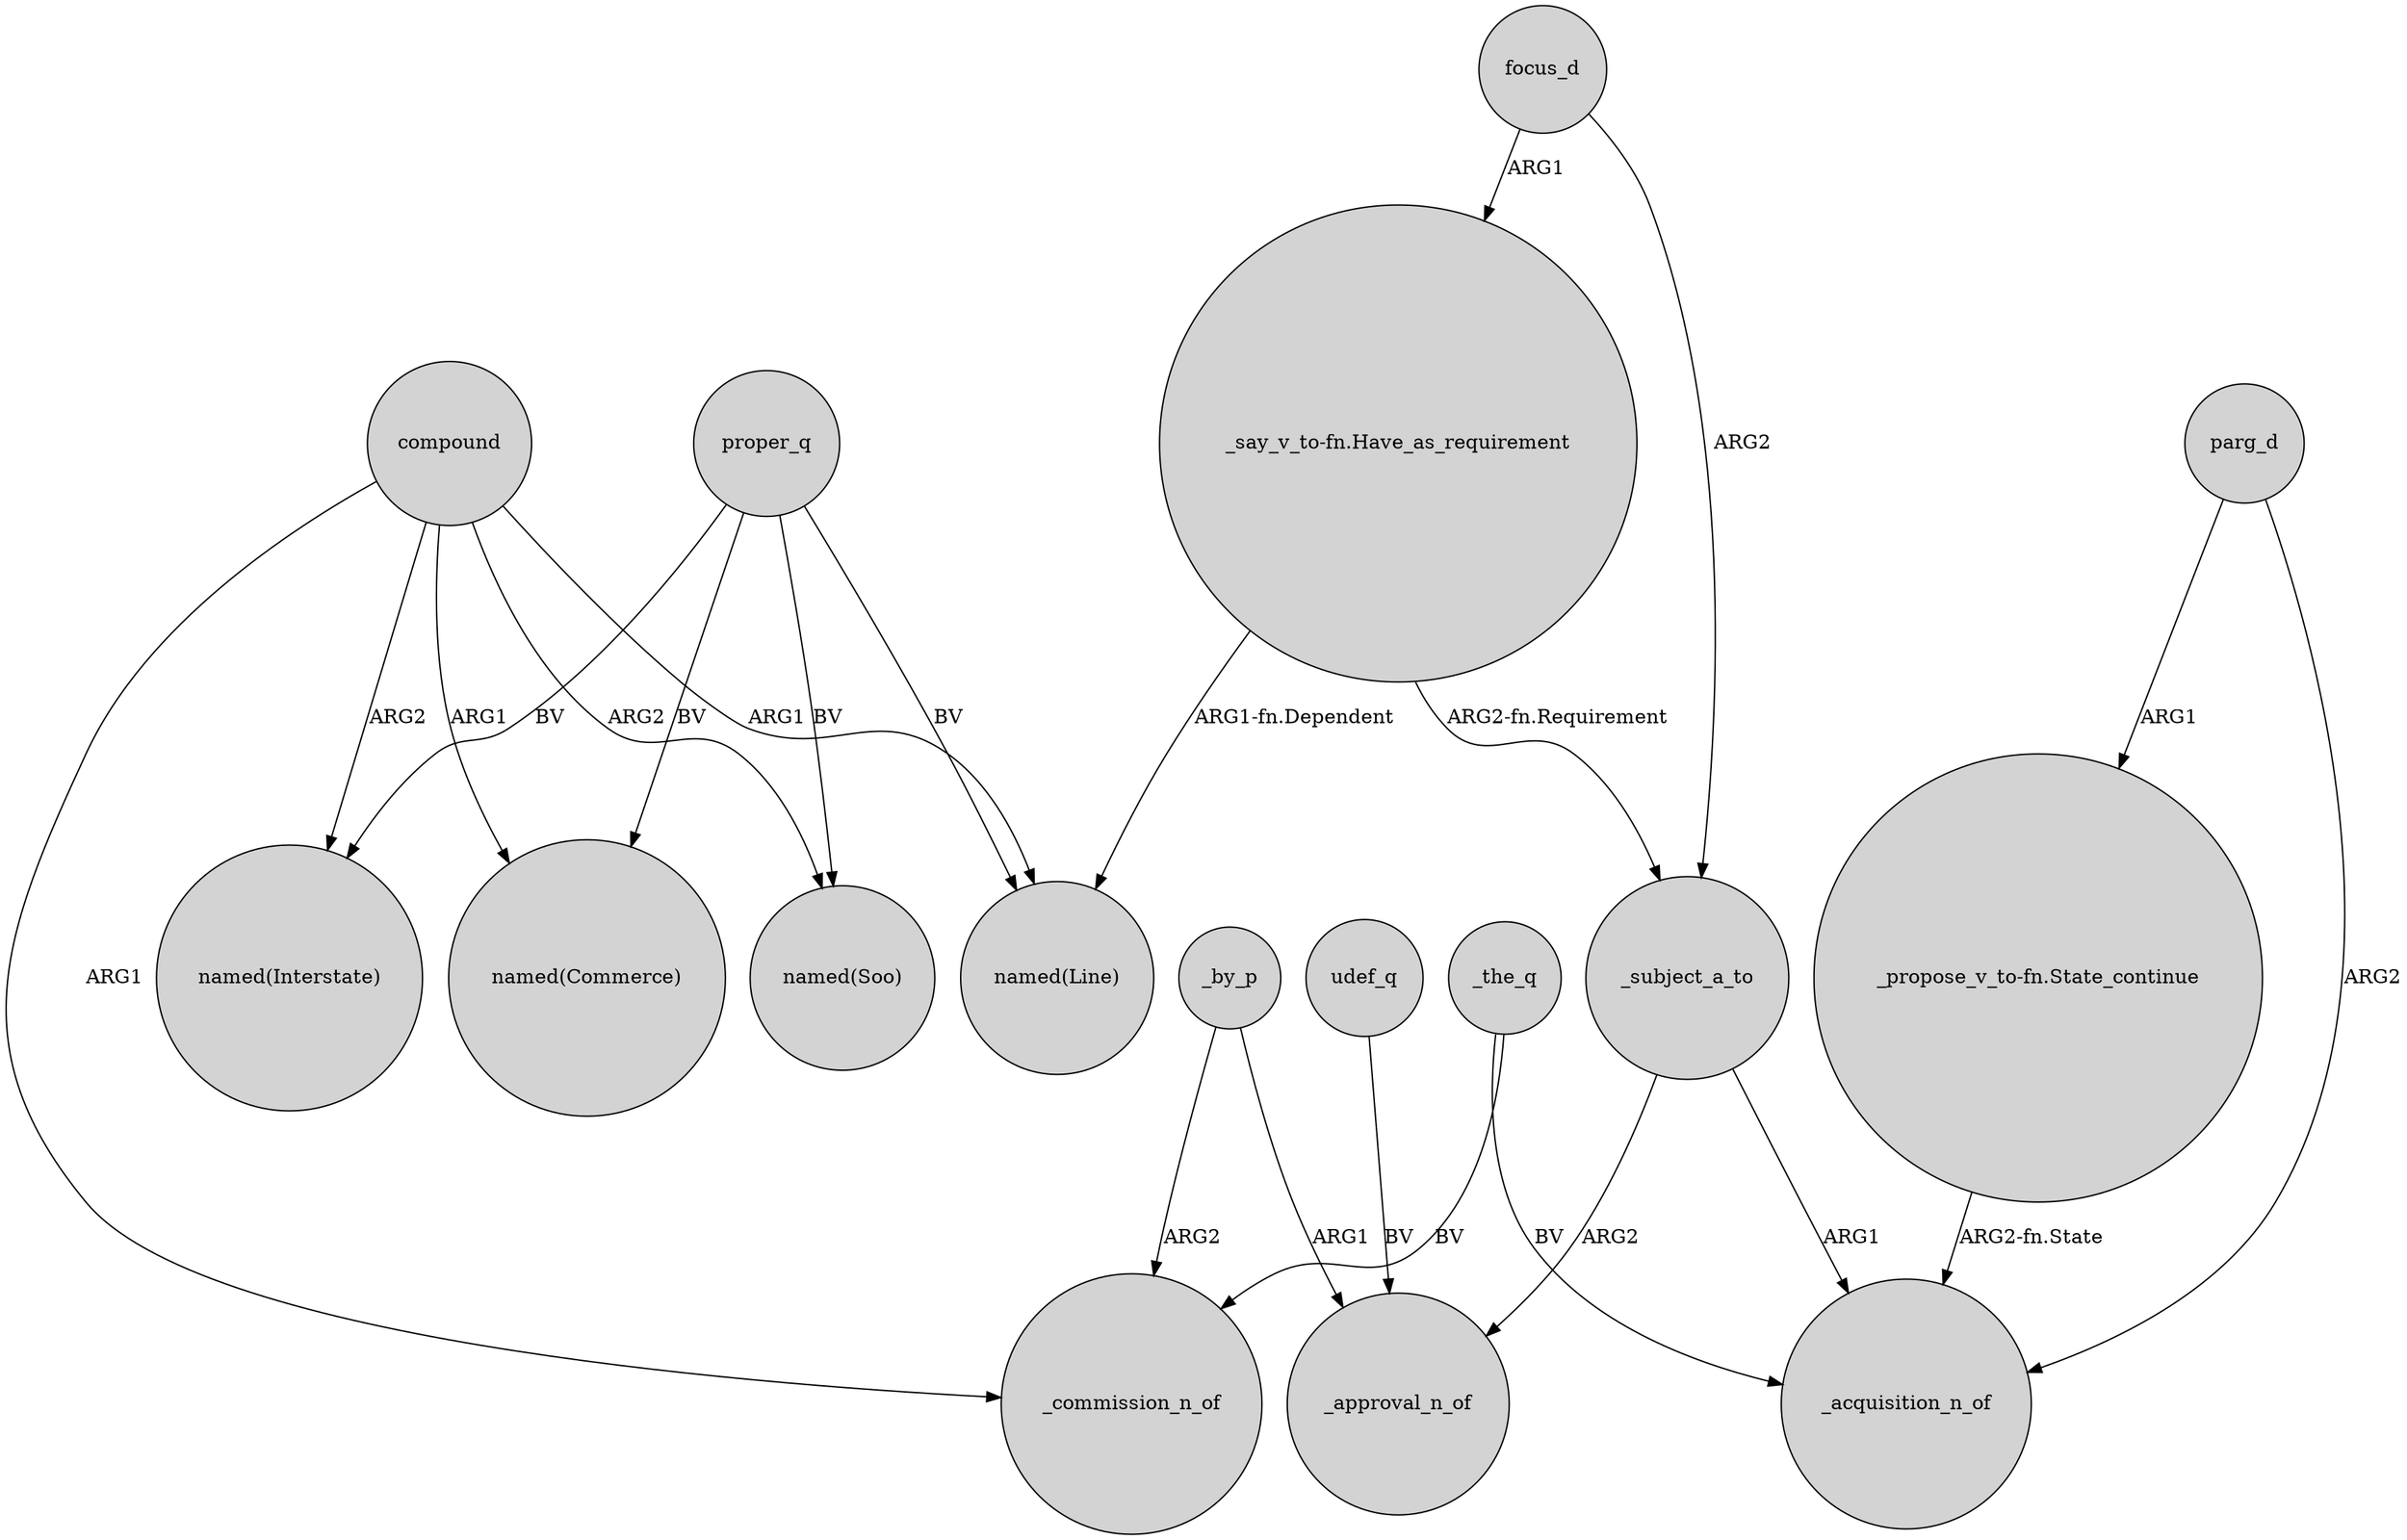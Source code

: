 digraph {
	node [shape=circle style=filled]
	proper_q -> "named(Interstate)" [label=BV]
	compound -> "named(Line)" [label=ARG1]
	udef_q -> _approval_n_of [label=BV]
	focus_d -> _subject_a_to [label=ARG2]
	parg_d -> _acquisition_n_of [label=ARG2]
	focus_d -> "_say_v_to-fn.Have_as_requirement" [label=ARG1]
	parg_d -> "_propose_v_to-fn.State_continue" [label=ARG1]
	"_say_v_to-fn.Have_as_requirement" -> "named(Line)" [label="ARG1-fn.Dependent"]
	_subject_a_to -> _acquisition_n_of [label=ARG1]
	_by_p -> _approval_n_of [label=ARG1]
	"_say_v_to-fn.Have_as_requirement" -> _subject_a_to [label="ARG2-fn.Requirement"]
	_the_q -> _acquisition_n_of [label=BV]
	_subject_a_to -> _approval_n_of [label=ARG2]
	_by_p -> _commission_n_of [label=ARG2]
	proper_q -> "named(Commerce)" [label=BV]
	compound -> "named(Commerce)" [label=ARG1]
	compound -> "named(Interstate)" [label=ARG2]
	proper_q -> "named(Line)" [label=BV]
	compound -> "named(Soo)" [label=ARG2]
	"_propose_v_to-fn.State_continue" -> _acquisition_n_of [label="ARG2-fn.State"]
	_the_q -> _commission_n_of [label=BV]
	proper_q -> "named(Soo)" [label=BV]
	compound -> _commission_n_of [label=ARG1]
}
